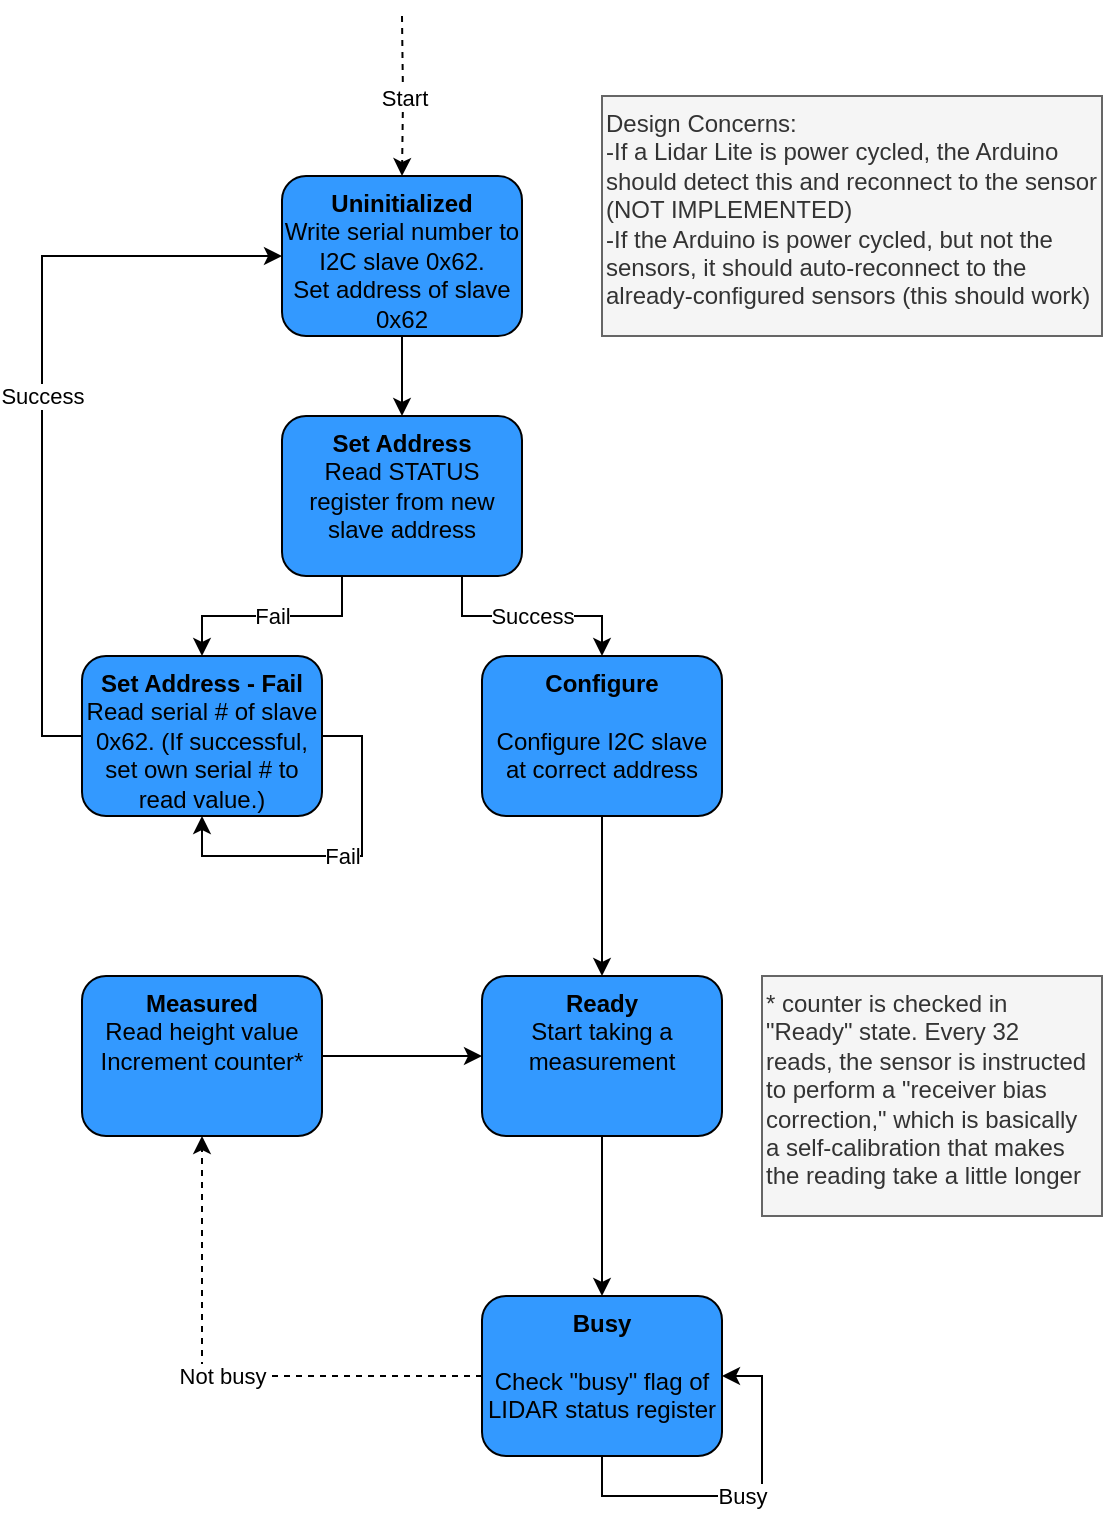 <mxfile version="12.4.2" type="device" pages="1"><diagram id="OsOkFd0vi0c7T6ddloHQ" name="Page-1"><mxGraphModel dx="1026" dy="594" grid="1" gridSize="10" guides="1" tooltips="1" connect="1" arrows="1" fold="1" page="1" pageScale="1" pageWidth="850" pageHeight="1100" math="0" shadow="0"><root><mxCell id="0"/><mxCell id="1" parent="0"/><mxCell id="In6UjFdpKWfeecZzP-4o-5" style="edgeStyle=orthogonalEdgeStyle;rounded=0;orthogonalLoop=1;jettySize=auto;html=1;entryX=0.5;entryY=0;entryDx=0;entryDy=0;" edge="1" parent="1" source="In6UjFdpKWfeecZzP-4o-1" target="In6UjFdpKWfeecZzP-4o-2"><mxGeometry relative="1" as="geometry"/></mxCell><mxCell id="In6UjFdpKWfeecZzP-4o-1" value="&lt;b&gt;Uninitialized&lt;/b&gt;&lt;br&gt;Write serial number to I2C slave 0x62.&lt;br&gt;Set address of slave 0x62" style="rounded=1;whiteSpace=wrap;html=1;fillColor=#3399FF;verticalAlign=top;" vertex="1" parent="1"><mxGeometry x="320" y="120" width="120" height="80" as="geometry"/></mxCell><mxCell id="In6UjFdpKWfeecZzP-4o-6" value="Fail" style="edgeStyle=orthogonalEdgeStyle;rounded=0;orthogonalLoop=1;jettySize=auto;html=1;exitX=0.25;exitY=1;exitDx=0;exitDy=0;" edge="1" parent="1" source="In6UjFdpKWfeecZzP-4o-2" target="In6UjFdpKWfeecZzP-4o-3"><mxGeometry relative="1" as="geometry"/></mxCell><mxCell id="In6UjFdpKWfeecZzP-4o-7" value="Success" style="edgeStyle=orthogonalEdgeStyle;rounded=0;orthogonalLoop=1;jettySize=auto;html=1;entryX=0.5;entryY=0;entryDx=0;entryDy=0;exitX=0.75;exitY=1;exitDx=0;exitDy=0;" edge="1" parent="1" source="In6UjFdpKWfeecZzP-4o-2" target="In6UjFdpKWfeecZzP-4o-4"><mxGeometry relative="1" as="geometry"/></mxCell><mxCell id="In6UjFdpKWfeecZzP-4o-2" value="&lt;b&gt;Set Address&lt;/b&gt;&lt;br&gt;Read STATUS register from new slave address" style="rounded=1;whiteSpace=wrap;html=1;fillColor=#3399FF;verticalAlign=top;" vertex="1" parent="1"><mxGeometry x="320" y="240" width="120" height="80" as="geometry"/></mxCell><mxCell id="In6UjFdpKWfeecZzP-4o-8" value="Success" style="edgeStyle=orthogonalEdgeStyle;rounded=0;orthogonalLoop=1;jettySize=auto;html=1;entryX=0;entryY=0.5;entryDx=0;entryDy=0;exitX=0;exitY=0.5;exitDx=0;exitDy=0;" edge="1" parent="1" source="In6UjFdpKWfeecZzP-4o-3" target="In6UjFdpKWfeecZzP-4o-1"><mxGeometry relative="1" as="geometry"/></mxCell><mxCell id="In6UjFdpKWfeecZzP-4o-3" value="&lt;b&gt;Set Address - Fail&lt;/b&gt;&lt;br&gt;Read serial # of slave 0x62. (If successful, set own serial # to read value.)" style="rounded=1;whiteSpace=wrap;html=1;fillColor=#3399FF;verticalAlign=top;" vertex="1" parent="1"><mxGeometry x="220" y="360" width="120" height="80" as="geometry"/></mxCell><mxCell id="In6UjFdpKWfeecZzP-4o-11" style="edgeStyle=orthogonalEdgeStyle;rounded=0;orthogonalLoop=1;jettySize=auto;html=1;entryX=0.5;entryY=0;entryDx=0;entryDy=0;" edge="1" parent="1" source="In6UjFdpKWfeecZzP-4o-4" target="In6UjFdpKWfeecZzP-4o-10"><mxGeometry relative="1" as="geometry"/></mxCell><mxCell id="In6UjFdpKWfeecZzP-4o-4" value="&lt;b&gt;Configure&lt;/b&gt;&lt;br&gt;&lt;br&gt;Configure I2C slave at correct address" style="rounded=1;whiteSpace=wrap;html=1;fillColor=#3399FF;verticalAlign=top;" vertex="1" parent="1"><mxGeometry x="420" y="360" width="120" height="80" as="geometry"/></mxCell><mxCell id="In6UjFdpKWfeecZzP-4o-9" value="Fail" style="edgeStyle=orthogonalEdgeStyle;rounded=0;orthogonalLoop=1;jettySize=auto;html=1;entryX=0.5;entryY=1;entryDx=0;entryDy=0;exitX=1;exitY=0.5;exitDx=0;exitDy=0;" edge="1" parent="1" source="In6UjFdpKWfeecZzP-4o-3" target="In6UjFdpKWfeecZzP-4o-3"><mxGeometry relative="1" as="geometry"/></mxCell><mxCell id="In6UjFdpKWfeecZzP-4o-16" style="edgeStyle=orthogonalEdgeStyle;rounded=0;orthogonalLoop=1;jettySize=auto;html=1;entryX=0.5;entryY=0;entryDx=0;entryDy=0;" edge="1" parent="1" source="In6UjFdpKWfeecZzP-4o-10" target="In6UjFdpKWfeecZzP-4o-13"><mxGeometry relative="1" as="geometry"/></mxCell><mxCell id="In6UjFdpKWfeecZzP-4o-10" value="&lt;b&gt;Ready&lt;/b&gt;&lt;br&gt;Start taking a measurement" style="rounded=1;whiteSpace=wrap;html=1;fillColor=#3399FF;verticalAlign=top;" vertex="1" parent="1"><mxGeometry x="420" y="520" width="120" height="80" as="geometry"/></mxCell><mxCell id="In6UjFdpKWfeecZzP-4o-12" value="Start" style="edgeStyle=orthogonalEdgeStyle;rounded=0;orthogonalLoop=1;jettySize=auto;html=1;entryX=0.5;entryY=0;entryDx=0;entryDy=0;dashed=1;" edge="1" parent="1" target="In6UjFdpKWfeecZzP-4o-1"><mxGeometry relative="1" as="geometry"><mxPoint x="380" y="40" as="sourcePoint"/><mxPoint x="390" y="210" as="targetPoint"/></mxGeometry></mxCell><mxCell id="In6UjFdpKWfeecZzP-4o-17" value="Not busy" style="edgeStyle=orthogonalEdgeStyle;rounded=0;orthogonalLoop=1;jettySize=auto;html=1;entryX=0.5;entryY=1;entryDx=0;entryDy=0;dashed=1;" edge="1" parent="1" source="In6UjFdpKWfeecZzP-4o-13" target="In6UjFdpKWfeecZzP-4o-15"><mxGeometry relative="1" as="geometry"/></mxCell><mxCell id="In6UjFdpKWfeecZzP-4o-13" value="&lt;b&gt;Busy&lt;/b&gt;&lt;br&gt;&lt;br&gt;Check &quot;busy&quot; flag of LIDAR status register" style="rounded=1;whiteSpace=wrap;html=1;fillColor=#3399FF;verticalAlign=top;" vertex="1" parent="1"><mxGeometry x="420" y="680" width="120" height="80" as="geometry"/></mxCell><mxCell id="In6UjFdpKWfeecZzP-4o-14" value="Busy" style="edgeStyle=orthogonalEdgeStyle;rounded=0;orthogonalLoop=1;jettySize=auto;html=1;entryX=1;entryY=0.5;entryDx=0;entryDy=0;exitX=0.5;exitY=1;exitDx=0;exitDy=0;" edge="1" parent="1" source="In6UjFdpKWfeecZzP-4o-13" target="In6UjFdpKWfeecZzP-4o-13"><mxGeometry relative="1" as="geometry"/></mxCell><mxCell id="In6UjFdpKWfeecZzP-4o-18" style="edgeStyle=orthogonalEdgeStyle;rounded=0;orthogonalLoop=1;jettySize=auto;html=1;exitX=1;exitY=0.5;exitDx=0;exitDy=0;entryX=0;entryY=0.5;entryDx=0;entryDy=0;" edge="1" parent="1" source="In6UjFdpKWfeecZzP-4o-15" target="In6UjFdpKWfeecZzP-4o-10"><mxGeometry relative="1" as="geometry"/></mxCell><mxCell id="In6UjFdpKWfeecZzP-4o-15" value="&lt;b&gt;Measured&lt;/b&gt;&lt;br&gt;Read height value&lt;br&gt;Increment counter*" style="rounded=1;whiteSpace=wrap;html=1;fillColor=#3399FF;verticalAlign=top;" vertex="1" parent="1"><mxGeometry x="220" y="520" width="120" height="80" as="geometry"/></mxCell><mxCell id="In6UjFdpKWfeecZzP-4o-21" value="Design Concerns:&lt;br&gt;-If a Lidar Lite is power cycled, the Arduino should detect this and reconnect to the sensor (NOT IMPLEMENTED)&lt;br&gt;-If the Arduino is power cycled, but not the sensors, it should auto-reconnect to the already-configured sensors (this should work)" style="rounded=0;whiteSpace=wrap;html=1;align=left;verticalAlign=top;fillColor=#f5f5f5;strokeColor=#666666;fontColor=#333333;" vertex="1" parent="1"><mxGeometry x="480" y="80" width="250" height="120" as="geometry"/></mxCell><mxCell id="In6UjFdpKWfeecZzP-4o-23" value="&lt;span style=&quot;text-align: center ; white-space: nowrap&quot;&gt;* counter is checked in&lt;/span&gt;&lt;br style=&quot;text-align: center ; white-space: nowrap&quot;&gt;&lt;span style=&quot;text-align: center ; white-space: nowrap&quot;&gt;&quot;Ready&quot; state. Every 32&lt;/span&gt;&lt;br style=&quot;text-align: center ; white-space: nowrap&quot;&gt;&lt;span style=&quot;text-align: center ; white-space: nowrap&quot;&gt;reads, the sensor is instructed&lt;/span&gt;&lt;br style=&quot;text-align: center ; white-space: nowrap&quot;&gt;&lt;span style=&quot;text-align: center ; white-space: nowrap&quot;&gt;to perform a &quot;receiver bias&lt;/span&gt;&lt;br style=&quot;text-align: center ; white-space: nowrap&quot;&gt;&lt;span style=&quot;text-align: center ; white-space: nowrap&quot;&gt;correction,&quot; which is basically&lt;/span&gt;&lt;br style=&quot;text-align: center ; white-space: nowrap&quot;&gt;&lt;span style=&quot;text-align: center ; white-space: nowrap&quot;&gt;a self-calibration that makes&lt;/span&gt;&lt;br style=&quot;text-align: center ; white-space: nowrap&quot;&gt;&lt;span style=&quot;text-align: center ; white-space: nowrap&quot;&gt;the reading take a little longer&lt;/span&gt;" style="rounded=0;whiteSpace=wrap;html=1;align=left;verticalAlign=top;fillColor=#f5f5f5;strokeColor=#666666;fontColor=#333333;" vertex="1" parent="1"><mxGeometry x="560" y="520" width="170" height="120" as="geometry"/></mxCell></root></mxGraphModel></diagram></mxfile>